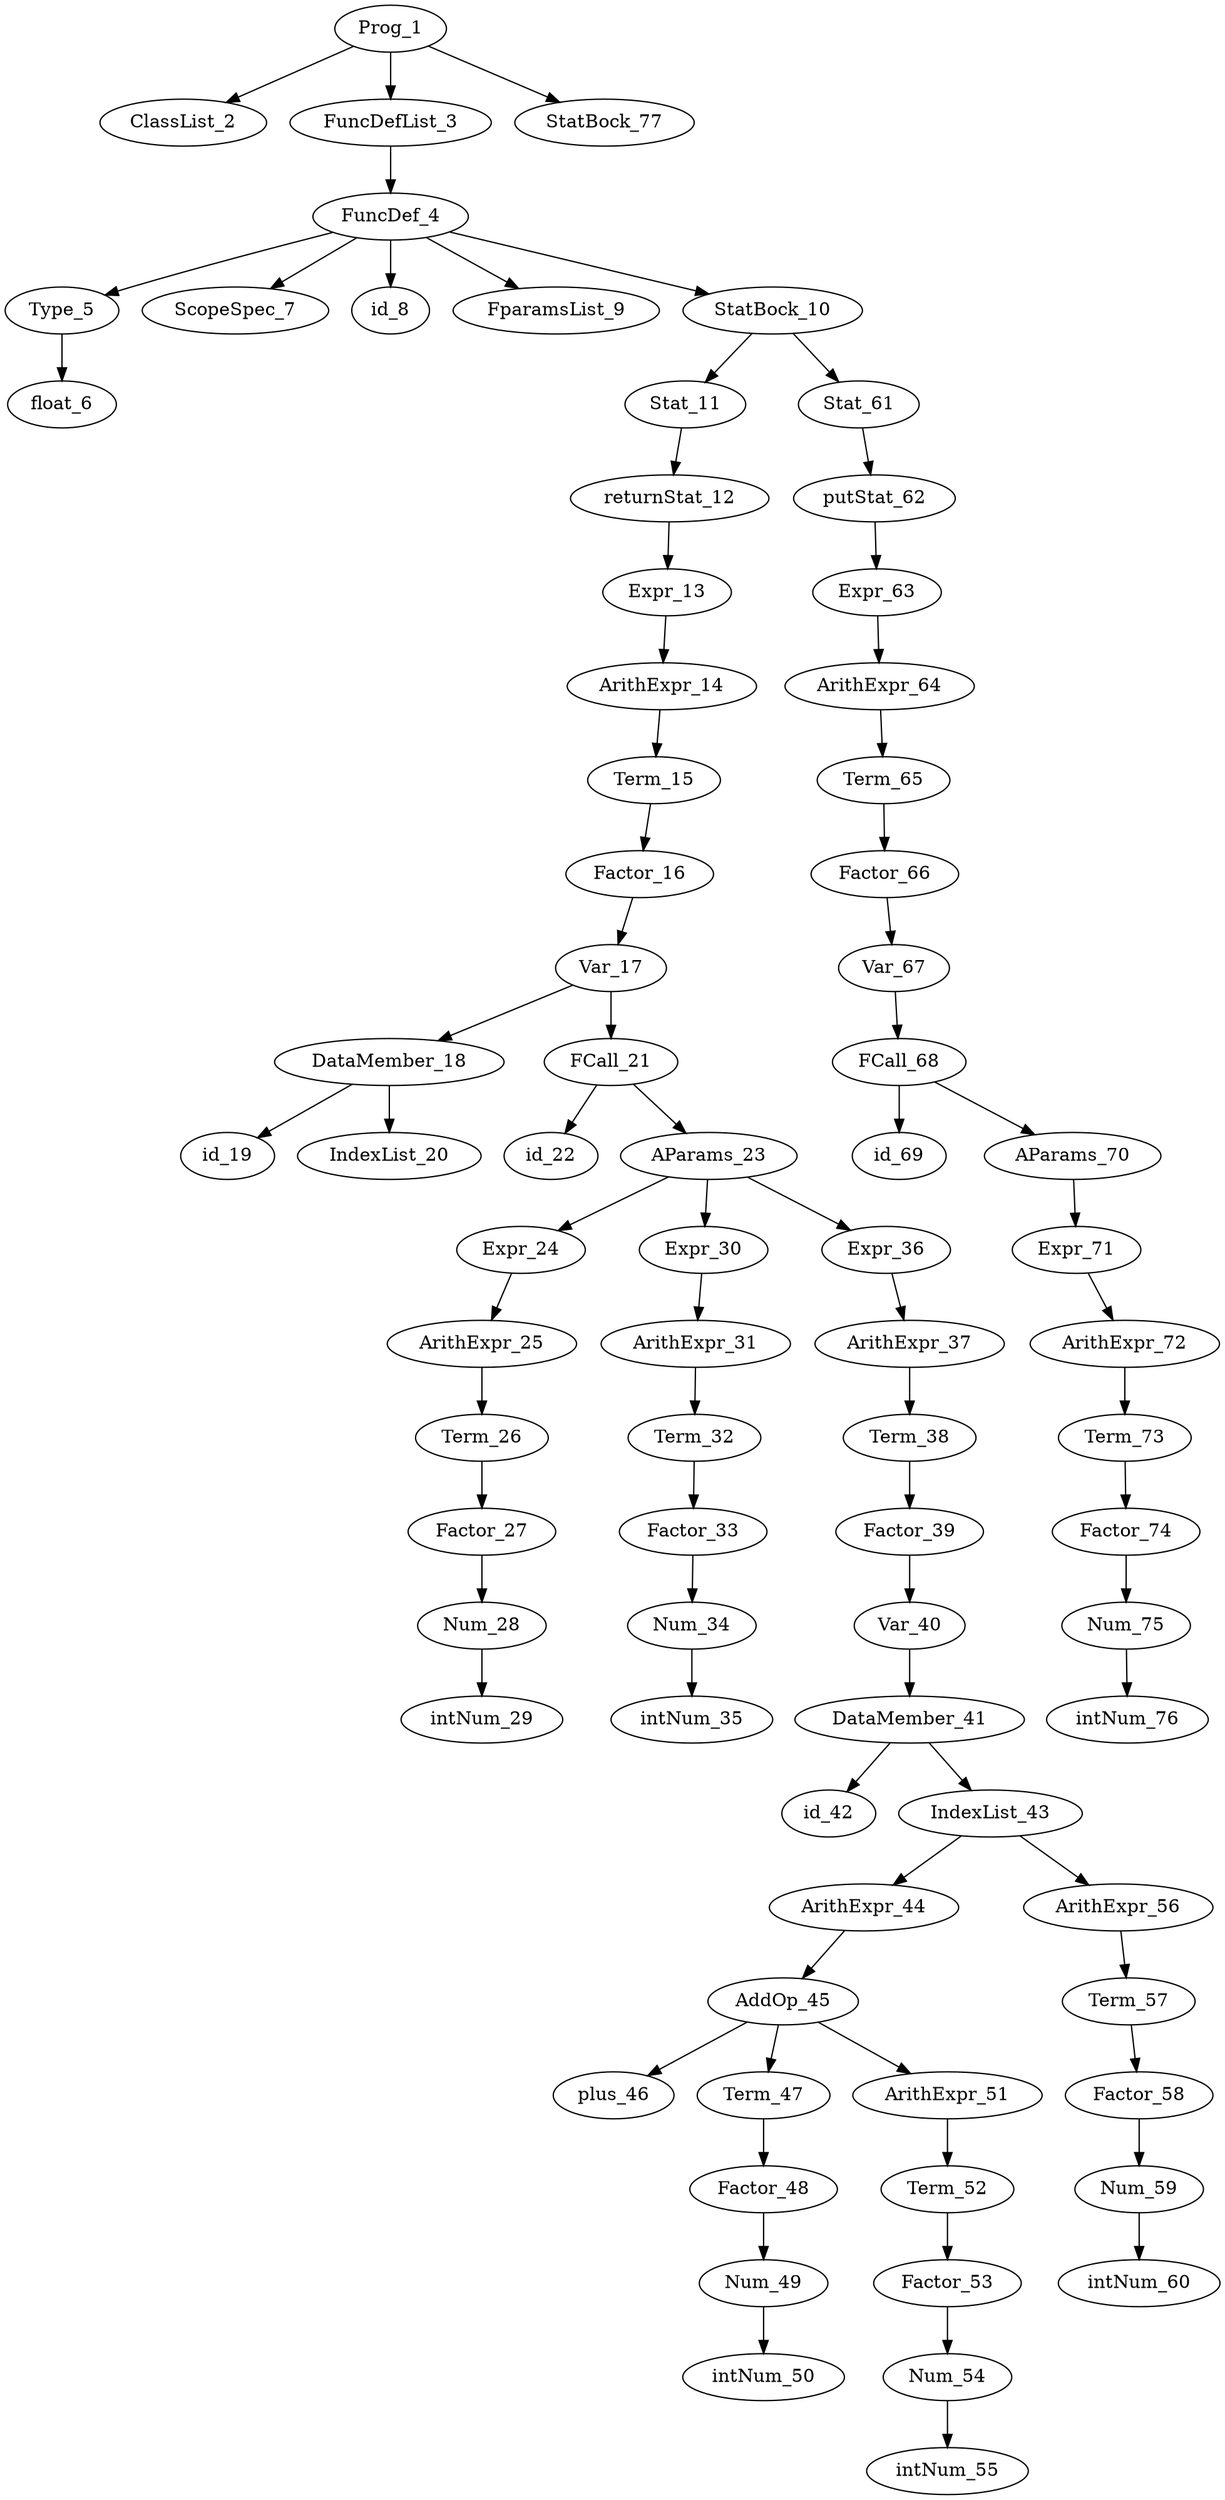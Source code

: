 digraph ast {
	Prog_1->ClassList_2;
	Prog_1->FuncDefList_3;
	FuncDefList_3->FuncDef_4;
	FuncDef_4->Type_5;
	Type_5->float_6;
	FuncDef_4->ScopeSpec_7;
	FuncDef_4->id_8;
	FuncDef_4->FparamsList_9;
	FuncDef_4->StatBock_10;
	StatBock_10->Stat_11;
	Stat_11->returnStat_12;
	returnStat_12->Expr_13;
	Expr_13->ArithExpr_14;
	ArithExpr_14->Term_15;
	Term_15->Factor_16;
	Factor_16->Var_17;
	Var_17->DataMember_18;
	DataMember_18->id_19;
	DataMember_18->IndexList_20;
	Var_17->FCall_21;
	FCall_21->id_22;
	FCall_21->AParams_23;
	AParams_23->Expr_24;
	Expr_24->ArithExpr_25;
	ArithExpr_25->Term_26;
	Term_26->Factor_27;
	Factor_27->Num_28;
	Num_28->intNum_29;
	AParams_23->Expr_30;
	Expr_30->ArithExpr_31;
	ArithExpr_31->Term_32;
	Term_32->Factor_33;
	Factor_33->Num_34;
	Num_34->intNum_35;
	AParams_23->Expr_36;
	Expr_36->ArithExpr_37;
	ArithExpr_37->Term_38;
	Term_38->Factor_39;
	Factor_39->Var_40;
	Var_40->DataMember_41;
	DataMember_41->id_42;
	DataMember_41->IndexList_43;
	IndexList_43->ArithExpr_44;
	ArithExpr_44->AddOp_45;
	AddOp_45->plus_46;
	AddOp_45->Term_47;
	Term_47->Factor_48;
	Factor_48->Num_49;
	Num_49->intNum_50;
	AddOp_45->ArithExpr_51;
	ArithExpr_51->Term_52;
	Term_52->Factor_53;
	Factor_53->Num_54;
	Num_54->intNum_55;
	IndexList_43->ArithExpr_56;
	ArithExpr_56->Term_57;
	Term_57->Factor_58;
	Factor_58->Num_59;
	Num_59->intNum_60;
	StatBock_10->Stat_61;
	Stat_61->putStat_62;
	putStat_62->Expr_63;
	Expr_63->ArithExpr_64;
	ArithExpr_64->Term_65;
	Term_65->Factor_66;
	Factor_66->Var_67;
	Var_67->FCall_68;
	FCall_68->id_69;
	FCall_68->AParams_70;
	AParams_70->Expr_71;
	Expr_71->ArithExpr_72;
	ArithExpr_72->Term_73;
	Term_73->Factor_74;
	Factor_74->Num_75;
	Num_75->intNum_76;
	Prog_1->StatBock_77;
	AParams_23;
	AParams_70;
	AddOp_45;
	ArithExpr_14;
	ArithExpr_25;
	ArithExpr_31;
	ArithExpr_37;
	ArithExpr_44;
	ArithExpr_51;
	ArithExpr_56;
	ArithExpr_64;
	ArithExpr_72;
	ClassList_2;
	DataMember_18;
	DataMember_41;
	Expr_13;
	Expr_24;
	Expr_30;
	Expr_36;
	Expr_63;
	Expr_71;
	FCall_21;
	FCall_68;
	Factor_16;
	Factor_27;
	Factor_33;
	Factor_39;
	Factor_48;
	Factor_53;
	Factor_58;
	Factor_66;
	Factor_74;
	FparamsList_9;
	FuncDefList_3;
	FuncDef_4;
	IndexList_20;
	IndexList_43;
	Num_28;
	Num_34;
	Num_49;
	Num_54;
	Num_59;
	Num_75;
	Prog_1;
	ScopeSpec_7;
	StatBock_10;
	StatBock_77;
	Stat_11;
	Stat_61;
	Term_15;
	Term_26;
	Term_32;
	Term_38;
	Term_47;
	Term_52;
	Term_57;
	Term_65;
	Term_73;
	Type_5;
	Var_17;
	Var_40;
	Var_67;
	float_6;
	id_19;
	id_22;
	id_42;
	id_69;
	id_8;
	intNum_29;
	intNum_35;
	intNum_50;
	intNum_55;
	intNum_60;
	intNum_76;
	plus_46;
	putStat_62;
	returnStat_12;

}
